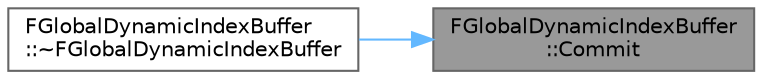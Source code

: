digraph "FGlobalDynamicIndexBuffer::Commit"
{
 // INTERACTIVE_SVG=YES
 // LATEX_PDF_SIZE
  bgcolor="transparent";
  edge [fontname=Helvetica,fontsize=10,labelfontname=Helvetica,labelfontsize=10];
  node [fontname=Helvetica,fontsize=10,shape=box,height=0.2,width=0.4];
  rankdir="RL";
  Node1 [id="Node000001",label="FGlobalDynamicIndexBuffer\l::Commit",height=0.2,width=0.4,color="gray40", fillcolor="grey60", style="filled", fontcolor="black",tooltip="Commits allocated memory to the GPU."];
  Node1 -> Node2 [id="edge1_Node000001_Node000002",dir="back",color="steelblue1",style="solid",tooltip=" "];
  Node2 [id="Node000002",label="FGlobalDynamicIndexBuffer\l::~FGlobalDynamicIndexBuffer",height=0.2,width=0.4,color="grey40", fillcolor="white", style="filled",URL="$d0/d9b/classFGlobalDynamicIndexBuffer.html#a3fc41a7a7bdea2ed763e1b6976e3a24e",tooltip=" "];
}
